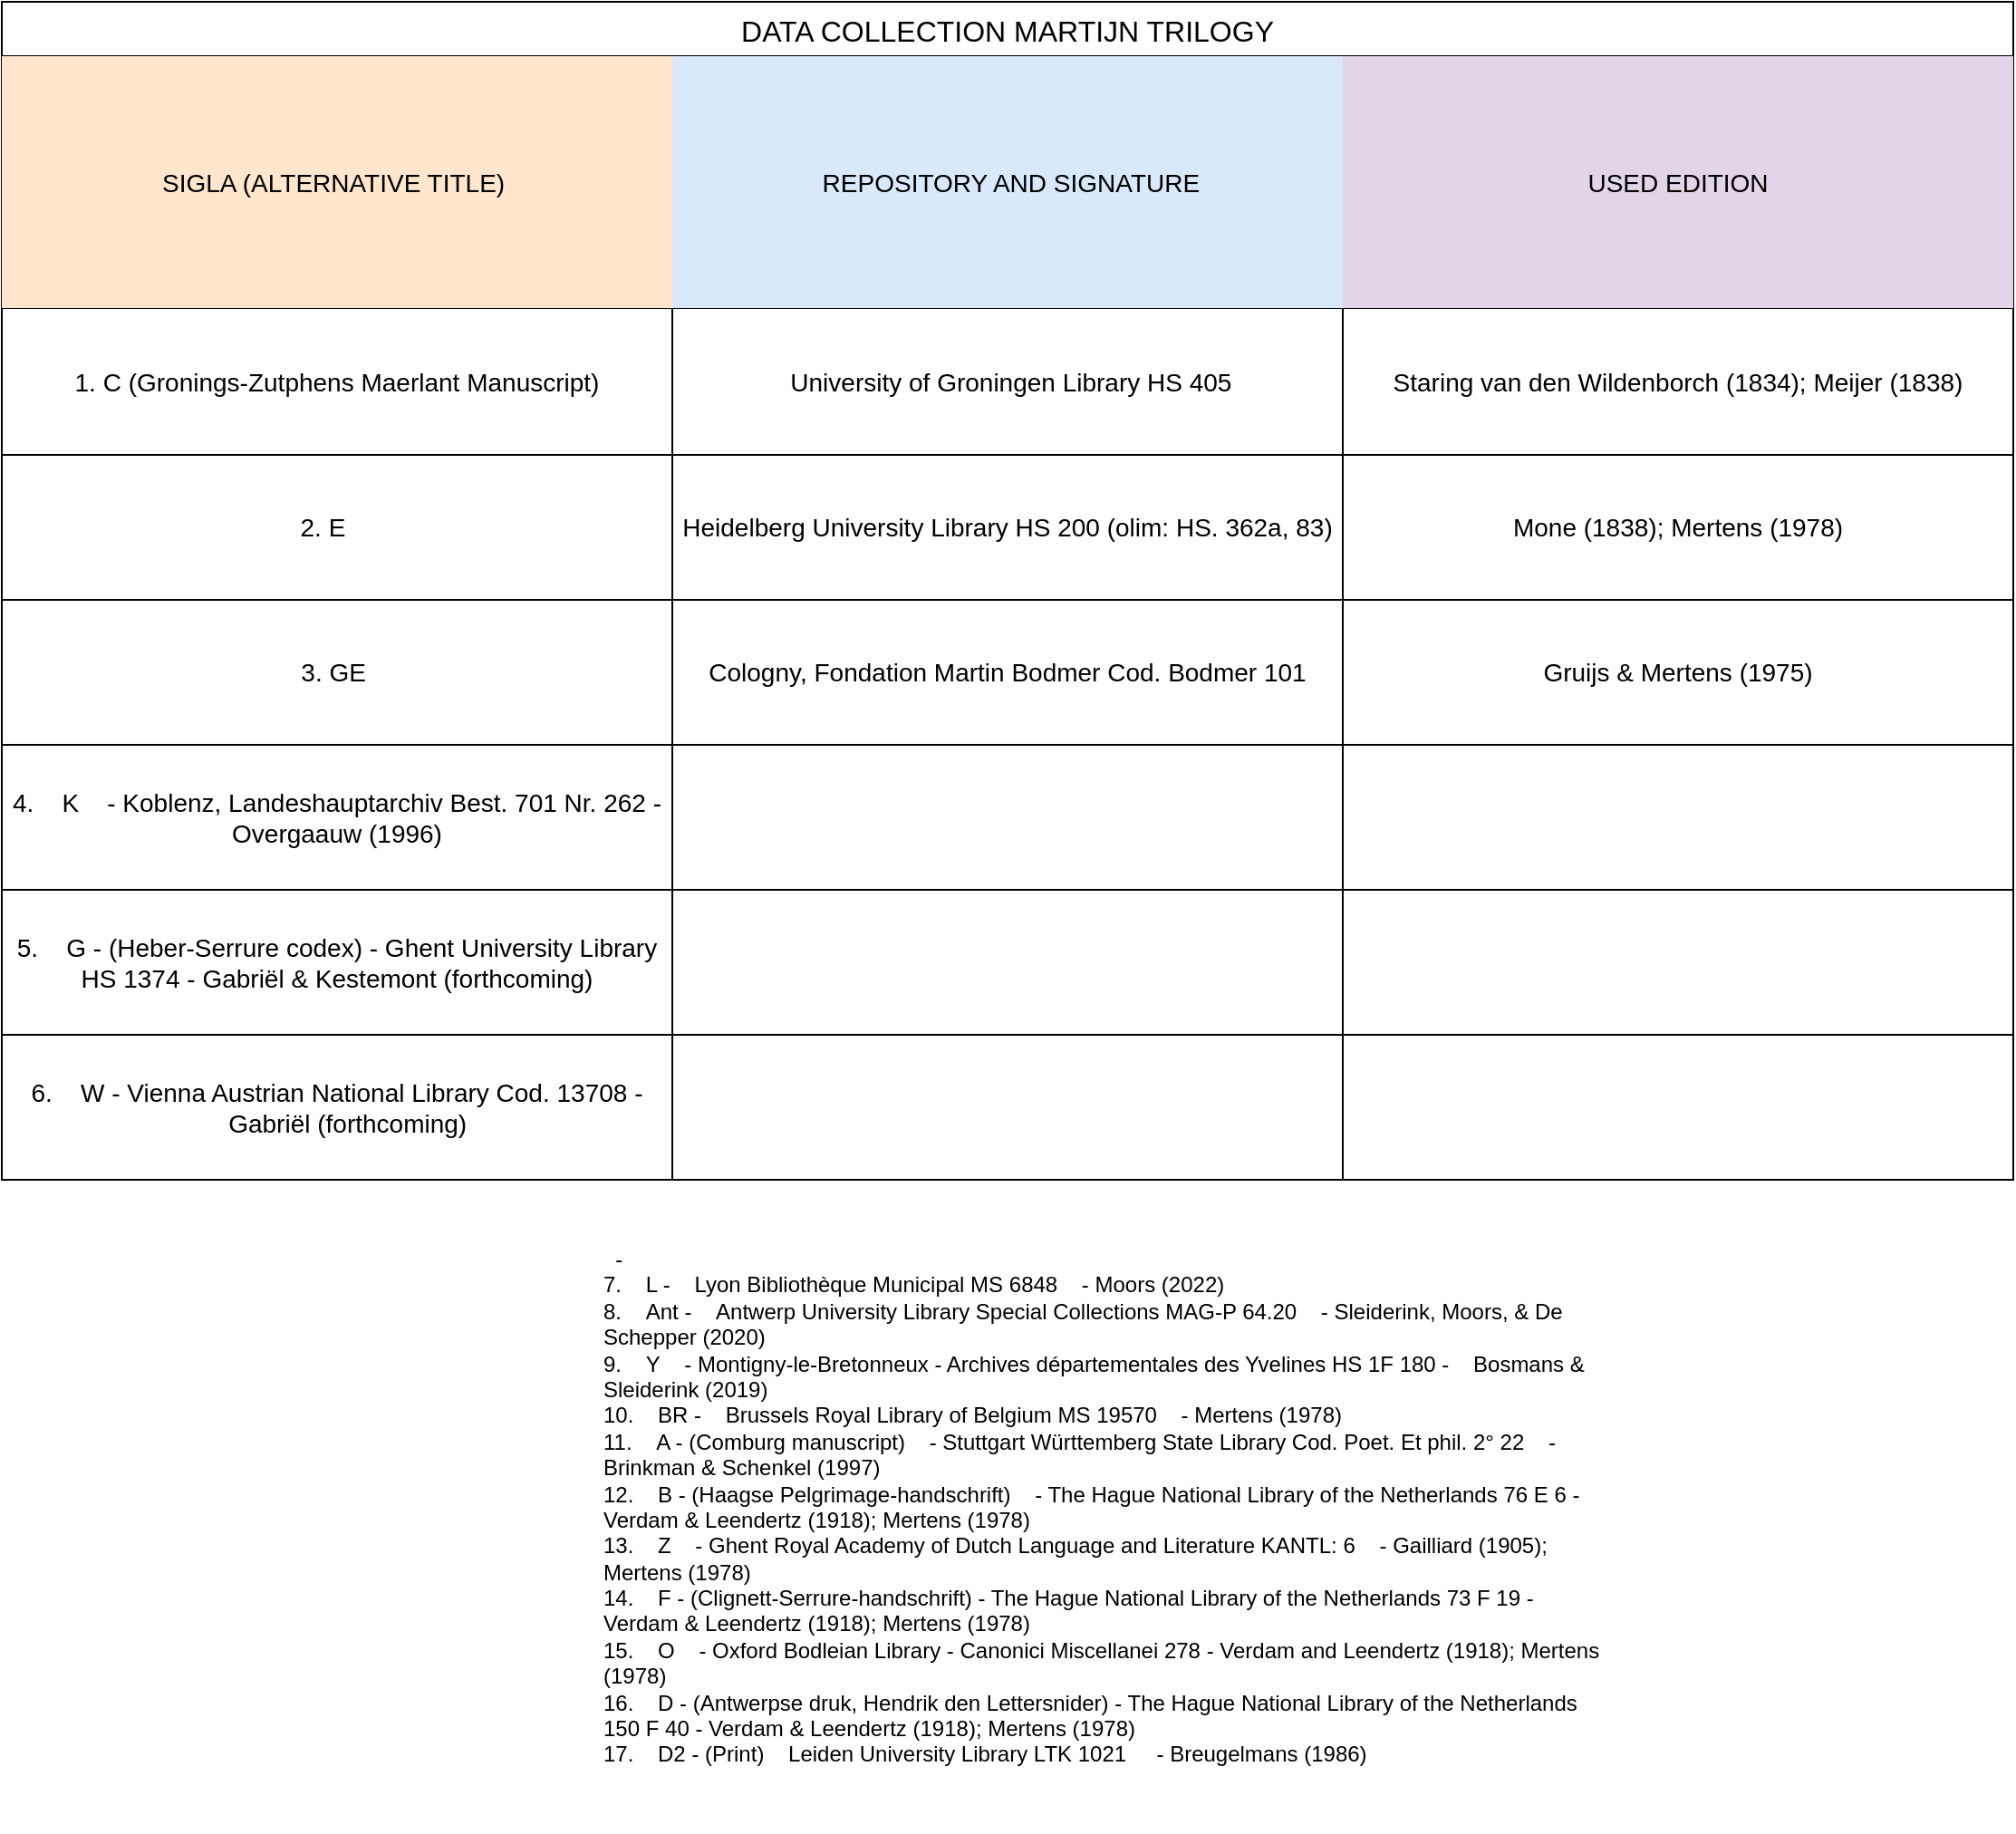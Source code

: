<mxfile version="21.3.7" type="github">
  <diagram name="Pagina-1" id="a6fILNypSKHGjRCzUjTZ">
    <mxGraphModel dx="1363" dy="880" grid="1" gridSize="10" guides="1" tooltips="1" connect="1" arrows="1" fold="1" page="1" pageScale="1" pageWidth="1169" pageHeight="827" math="0" shadow="0">
      <root>
        <mxCell id="0" />
        <mxCell id="1" parent="0" />
        <mxCell id="C_K-O1zQhy5By7McTLfG-1" value="DATA COLLECTION MARTIJN TRILOGY" style="shape=table;startSize=30;container=1;collapsible=0;childLayout=tableLayout;strokeColor=default;fontSize=16;align=center;" vertex="1" parent="1">
          <mxGeometry x="30" y="100" width="1110" height="650" as="geometry" />
        </mxCell>
        <mxCell id="C_K-O1zQhy5By7McTLfG-2" value="" style="shape=tableRow;horizontal=0;startSize=0;swimlaneHead=0;swimlaneBody=0;strokeColor=inherit;top=0;left=0;bottom=0;right=0;collapsible=0;dropTarget=0;fillColor=none;points=[[0,0.5],[1,0.5]];portConstraint=eastwest;fontSize=14;align=center;labelBorderColor=none;whiteSpace=wrap;" vertex="1" parent="C_K-O1zQhy5By7McTLfG-1">
          <mxGeometry y="30" width="1110" height="139" as="geometry" />
        </mxCell>
        <mxCell id="C_K-O1zQhy5By7McTLfG-17" value="SIGLA (ALTERNATIVE TITLE) " style="shape=partialRectangle;connectable=0;strokeColor=#d79b00;overflow=hidden;fillColor=#ffe6cc;top=0;left=0;bottom=0;right=0;pointerEvents=1;fontSize=14;align=center;labelBorderColor=none;whiteSpace=wrap;" vertex="1" parent="C_K-O1zQhy5By7McTLfG-2">
          <mxGeometry width="370" height="139" as="geometry">
            <mxRectangle width="370" height="139" as="alternateBounds" />
          </mxGeometry>
        </mxCell>
        <mxCell id="C_K-O1zQhy5By7McTLfG-14" value=" REPOSITORY AND SIGNATURE" style="shape=partialRectangle;connectable=0;strokeColor=#6c8ebf;overflow=hidden;fillColor=#dae8fc;top=0;left=0;bottom=0;right=0;pointerEvents=1;fontSize=14;align=center;labelBorderColor=none;whiteSpace=wrap;" vertex="1" parent="C_K-O1zQhy5By7McTLfG-2">
          <mxGeometry x="370" width="370" height="139" as="geometry">
            <mxRectangle width="370" height="139" as="alternateBounds" />
          </mxGeometry>
        </mxCell>
        <mxCell id="C_K-O1zQhy5By7McTLfG-3" value="USED EDITION" style="shape=partialRectangle;connectable=0;strokeColor=#9673a6;overflow=hidden;fillColor=#e1d5e7;top=0;left=0;bottom=0;right=0;pointerEvents=1;fontSize=14;align=center;labelBorderColor=none;whiteSpace=wrap;" vertex="1" parent="C_K-O1zQhy5By7McTLfG-2">
          <mxGeometry x="740" width="370" height="139" as="geometry">
            <mxRectangle width="370" height="139" as="alternateBounds" />
          </mxGeometry>
        </mxCell>
        <mxCell id="C_K-O1zQhy5By7McTLfG-6" value="" style="shape=tableRow;horizontal=0;startSize=0;swimlaneHead=0;swimlaneBody=0;strokeColor=inherit;top=0;left=0;bottom=0;right=0;collapsible=0;dropTarget=0;fillColor=none;points=[[0,0.5],[1,0.5]];portConstraint=eastwest;fontSize=14;align=center;labelBorderColor=none;whiteSpace=wrap;" vertex="1" parent="C_K-O1zQhy5By7McTLfG-1">
          <mxGeometry y="169" width="1110" height="81" as="geometry" />
        </mxCell>
        <mxCell id="C_K-O1zQhy5By7McTLfG-18" value="1. C (Gronings-Zutphens Maerlant Manuscript)" style="shape=partialRectangle;connectable=0;strokeColor=inherit;overflow=hidden;fillColor=none;top=0;left=0;bottom=0;right=0;pointerEvents=1;fontSize=14;align=center;labelBorderColor=none;whiteSpace=wrap;" vertex="1" parent="C_K-O1zQhy5By7McTLfG-6">
          <mxGeometry width="370" height="81" as="geometry">
            <mxRectangle width="370" height="81" as="alternateBounds" />
          </mxGeometry>
        </mxCell>
        <mxCell id="C_K-O1zQhy5By7McTLfG-15" value=" University of Groningen Library HS 405" style="shape=partialRectangle;connectable=0;strokeColor=inherit;overflow=hidden;fillColor=none;top=0;left=0;bottom=0;right=0;pointerEvents=1;fontSize=14;align=center;labelBorderColor=none;whiteSpace=wrap;" vertex="1" parent="C_K-O1zQhy5By7McTLfG-6">
          <mxGeometry x="370" width="370" height="81" as="geometry">
            <mxRectangle width="370" height="81" as="alternateBounds" />
          </mxGeometry>
        </mxCell>
        <mxCell id="C_K-O1zQhy5By7McTLfG-7" value="Staring van den Wildenborch (1834); Meijer (1838)" style="shape=partialRectangle;connectable=0;strokeColor=inherit;overflow=hidden;fillColor=none;top=0;left=0;bottom=0;right=0;pointerEvents=1;fontSize=14;align=center;labelBorderColor=none;whiteSpace=wrap;" vertex="1" parent="C_K-O1zQhy5By7McTLfG-6">
          <mxGeometry x="740" width="370" height="81" as="geometry">
            <mxRectangle width="370" height="81" as="alternateBounds" />
          </mxGeometry>
        </mxCell>
        <mxCell id="C_K-O1zQhy5By7McTLfG-10" value="" style="shape=tableRow;horizontal=0;startSize=0;swimlaneHead=0;swimlaneBody=0;strokeColor=inherit;top=0;left=0;bottom=0;right=0;collapsible=0;dropTarget=0;fillColor=none;points=[[0,0.5],[1,0.5]];portConstraint=eastwest;fontSize=14;align=center;labelBorderColor=none;whiteSpace=wrap;" vertex="1" parent="C_K-O1zQhy5By7McTLfG-1">
          <mxGeometry y="250" width="1110" height="80" as="geometry" />
        </mxCell>
        <mxCell id="C_K-O1zQhy5By7McTLfG-19" value="2. E    " style="shape=partialRectangle;connectable=0;strokeColor=inherit;overflow=hidden;fillColor=none;top=0;left=0;bottom=0;right=0;pointerEvents=1;fontSize=14;align=center;labelBorderColor=none;whiteSpace=wrap;" vertex="1" parent="C_K-O1zQhy5By7McTLfG-10">
          <mxGeometry width="370" height="80" as="geometry">
            <mxRectangle width="370" height="80" as="alternateBounds" />
          </mxGeometry>
        </mxCell>
        <mxCell id="C_K-O1zQhy5By7McTLfG-16" value="Heidelberg University Library HS 200 (olim: HS. 362a, 83)" style="shape=partialRectangle;connectable=0;strokeColor=inherit;overflow=hidden;fillColor=none;top=0;left=0;bottom=0;right=0;pointerEvents=1;fontSize=14;align=center;labelBorderColor=none;whiteSpace=wrap;" vertex="1" parent="C_K-O1zQhy5By7McTLfG-10">
          <mxGeometry x="370" width="370" height="80" as="geometry">
            <mxRectangle width="370" height="80" as="alternateBounds" />
          </mxGeometry>
        </mxCell>
        <mxCell id="C_K-O1zQhy5By7McTLfG-11" value="Mone (1838); Mertens (1978)" style="shape=partialRectangle;connectable=0;strokeColor=inherit;overflow=hidden;fillColor=none;top=0;left=0;bottom=0;right=0;pointerEvents=1;fontSize=14;align=center;labelBorderColor=none;whiteSpace=wrap;" vertex="1" parent="C_K-O1zQhy5By7McTLfG-10">
          <mxGeometry x="740" width="370" height="80" as="geometry">
            <mxRectangle width="370" height="80" as="alternateBounds" />
          </mxGeometry>
        </mxCell>
        <mxCell id="C_K-O1zQhy5By7McTLfG-41" value="" style="shape=tableRow;horizontal=0;startSize=0;swimlaneHead=0;swimlaneBody=0;strokeColor=inherit;top=0;left=0;bottom=0;right=0;collapsible=0;dropTarget=0;fillColor=none;points=[[0,0.5],[1,0.5]];portConstraint=eastwest;fontSize=14;align=center;labelBorderColor=none;whiteSpace=wrap;" vertex="1" parent="C_K-O1zQhy5By7McTLfG-1">
          <mxGeometry y="330" width="1110" height="80" as="geometry" />
        </mxCell>
        <mxCell id="C_K-O1zQhy5By7McTLfG-42" value="3. GE " style="shape=partialRectangle;connectable=0;strokeColor=inherit;overflow=hidden;fillColor=none;top=0;left=0;bottom=0;right=0;pointerEvents=1;fontSize=14;align=center;labelBorderColor=none;whiteSpace=wrap;" vertex="1" parent="C_K-O1zQhy5By7McTLfG-41">
          <mxGeometry width="370" height="80" as="geometry">
            <mxRectangle width="370" height="80" as="alternateBounds" />
          </mxGeometry>
        </mxCell>
        <mxCell id="C_K-O1zQhy5By7McTLfG-43" value="Cologny, Fondation Martin Bodmer Cod. Bodmer 101" style="shape=partialRectangle;connectable=0;strokeColor=inherit;overflow=hidden;fillColor=none;top=0;left=0;bottom=0;right=0;pointerEvents=1;fontSize=14;align=center;labelBorderColor=none;whiteSpace=wrap;" vertex="1" parent="C_K-O1zQhy5By7McTLfG-41">
          <mxGeometry x="370" width="370" height="80" as="geometry">
            <mxRectangle width="370" height="80" as="alternateBounds" />
          </mxGeometry>
        </mxCell>
        <mxCell id="C_K-O1zQhy5By7McTLfG-44" value="Gruijs &amp; Mertens (1975)" style="shape=partialRectangle;connectable=0;strokeColor=inherit;overflow=hidden;fillColor=none;top=0;left=0;bottom=0;right=0;pointerEvents=1;fontSize=14;align=center;labelBorderColor=none;whiteSpace=wrap;" vertex="1" parent="C_K-O1zQhy5By7McTLfG-41">
          <mxGeometry x="740" width="370" height="80" as="geometry">
            <mxRectangle width="370" height="80" as="alternateBounds" />
          </mxGeometry>
        </mxCell>
        <mxCell id="C_K-O1zQhy5By7McTLfG-45" value="" style="shape=tableRow;horizontal=0;startSize=0;swimlaneHead=0;swimlaneBody=0;strokeColor=inherit;top=0;left=0;bottom=0;right=0;collapsible=0;dropTarget=0;fillColor=none;points=[[0,0.5],[1,0.5]];portConstraint=eastwest;fontSize=14;align=center;labelBorderColor=none;whiteSpace=wrap;" vertex="1" parent="C_K-O1zQhy5By7McTLfG-1">
          <mxGeometry y="410" width="1110" height="80" as="geometry" />
        </mxCell>
        <mxCell id="C_K-O1zQhy5By7McTLfG-46" value="4.    K    - Koblenz, Landeshauptarchiv Best. 701 Nr. 262 - Overgaauw (1996)" style="shape=partialRectangle;connectable=0;strokeColor=inherit;overflow=hidden;fillColor=none;top=0;left=0;bottom=0;right=0;pointerEvents=1;fontSize=14;align=center;labelBorderColor=none;whiteSpace=wrap;" vertex="1" parent="C_K-O1zQhy5By7McTLfG-45">
          <mxGeometry width="370" height="80" as="geometry">
            <mxRectangle width="370" height="80" as="alternateBounds" />
          </mxGeometry>
        </mxCell>
        <mxCell id="C_K-O1zQhy5By7McTLfG-47" value="" style="shape=partialRectangle;connectable=0;strokeColor=inherit;overflow=hidden;fillColor=none;top=0;left=0;bottom=0;right=0;pointerEvents=1;fontSize=14;align=center;labelBorderColor=none;whiteSpace=wrap;" vertex="1" parent="C_K-O1zQhy5By7McTLfG-45">
          <mxGeometry x="370" width="370" height="80" as="geometry">
            <mxRectangle width="370" height="80" as="alternateBounds" />
          </mxGeometry>
        </mxCell>
        <mxCell id="C_K-O1zQhy5By7McTLfG-48" value="" style="shape=partialRectangle;connectable=0;strokeColor=inherit;overflow=hidden;fillColor=none;top=0;left=0;bottom=0;right=0;pointerEvents=1;fontSize=14;align=center;labelBorderColor=none;whiteSpace=wrap;" vertex="1" parent="C_K-O1zQhy5By7McTLfG-45">
          <mxGeometry x="740" width="370" height="80" as="geometry">
            <mxRectangle width="370" height="80" as="alternateBounds" />
          </mxGeometry>
        </mxCell>
        <mxCell id="C_K-O1zQhy5By7McTLfG-49" value="" style="shape=tableRow;horizontal=0;startSize=0;swimlaneHead=0;swimlaneBody=0;strokeColor=inherit;top=0;left=0;bottom=0;right=0;collapsible=0;dropTarget=0;fillColor=none;points=[[0,0.5],[1,0.5]];portConstraint=eastwest;fontSize=14;align=center;labelBorderColor=none;whiteSpace=wrap;" vertex="1" parent="C_K-O1zQhy5By7McTLfG-1">
          <mxGeometry y="490" width="1110" height="80" as="geometry" />
        </mxCell>
        <mxCell id="C_K-O1zQhy5By7McTLfG-50" value="5.    G - (Heber-Serrure codex) - Ghent University Library HS 1374 - Gabriël &amp; Kestemont (forthcoming)" style="shape=partialRectangle;connectable=0;strokeColor=inherit;overflow=hidden;fillColor=none;top=0;left=0;bottom=0;right=0;pointerEvents=1;fontSize=14;align=center;labelBorderColor=none;whiteSpace=wrap;" vertex="1" parent="C_K-O1zQhy5By7McTLfG-49">
          <mxGeometry width="370" height="80" as="geometry">
            <mxRectangle width="370" height="80" as="alternateBounds" />
          </mxGeometry>
        </mxCell>
        <mxCell id="C_K-O1zQhy5By7McTLfG-51" value="" style="shape=partialRectangle;connectable=0;strokeColor=inherit;overflow=hidden;fillColor=none;top=0;left=0;bottom=0;right=0;pointerEvents=1;fontSize=14;align=center;labelBorderColor=none;whiteSpace=wrap;" vertex="1" parent="C_K-O1zQhy5By7McTLfG-49">
          <mxGeometry x="370" width="370" height="80" as="geometry">
            <mxRectangle width="370" height="80" as="alternateBounds" />
          </mxGeometry>
        </mxCell>
        <mxCell id="C_K-O1zQhy5By7McTLfG-52" value="" style="shape=partialRectangle;connectable=0;strokeColor=inherit;overflow=hidden;fillColor=none;top=0;left=0;bottom=0;right=0;pointerEvents=1;fontSize=14;align=center;labelBorderColor=none;whiteSpace=wrap;" vertex="1" parent="C_K-O1zQhy5By7McTLfG-49">
          <mxGeometry x="740" width="370" height="80" as="geometry">
            <mxRectangle width="370" height="80" as="alternateBounds" />
          </mxGeometry>
        </mxCell>
        <mxCell id="C_K-O1zQhy5By7McTLfG-53" value="" style="shape=tableRow;horizontal=0;startSize=0;swimlaneHead=0;swimlaneBody=0;strokeColor=inherit;top=0;left=0;bottom=0;right=0;collapsible=0;dropTarget=0;fillColor=none;points=[[0,0.5],[1,0.5]];portConstraint=eastwest;fontSize=14;align=center;labelBorderColor=none;whiteSpace=wrap;" vertex="1" parent="C_K-O1zQhy5By7McTLfG-1">
          <mxGeometry y="570" width="1110" height="80" as="geometry" />
        </mxCell>
        <mxCell id="C_K-O1zQhy5By7McTLfG-54" value="6.    W - Vienna Austrian National Library Cod. 13708 -    Gabriël (forthcoming) " style="shape=partialRectangle;connectable=0;strokeColor=inherit;overflow=hidden;fillColor=none;top=0;left=0;bottom=0;right=0;pointerEvents=1;fontSize=14;align=center;labelBorderColor=none;whiteSpace=wrap;" vertex="1" parent="C_K-O1zQhy5By7McTLfG-53">
          <mxGeometry width="370" height="80" as="geometry">
            <mxRectangle width="370" height="80" as="alternateBounds" />
          </mxGeometry>
        </mxCell>
        <mxCell id="C_K-O1zQhy5By7McTLfG-55" value="" style="shape=partialRectangle;connectable=0;strokeColor=inherit;overflow=hidden;fillColor=none;top=0;left=0;bottom=0;right=0;pointerEvents=1;fontSize=14;align=center;labelBorderColor=none;whiteSpace=wrap;" vertex="1" parent="C_K-O1zQhy5By7McTLfG-53">
          <mxGeometry x="370" width="370" height="80" as="geometry">
            <mxRectangle width="370" height="80" as="alternateBounds" />
          </mxGeometry>
        </mxCell>
        <mxCell id="C_K-O1zQhy5By7McTLfG-56" value="" style="shape=partialRectangle;connectable=0;strokeColor=inherit;overflow=hidden;fillColor=none;top=0;left=0;bottom=0;right=0;pointerEvents=1;fontSize=14;align=center;labelBorderColor=none;whiteSpace=wrap;" vertex="1" parent="C_K-O1zQhy5By7McTLfG-53">
          <mxGeometry x="740" width="370" height="80" as="geometry">
            <mxRectangle width="370" height="80" as="alternateBounds" />
          </mxGeometry>
        </mxCell>
        <mxCell id="C_K-O1zQhy5By7McTLfG-21" value="&amp;nbsp; -&amp;nbsp;&lt;br&gt;7.&amp;nbsp;&amp;nbsp;&amp;nbsp;&amp;nbsp;L -&amp;nbsp;&amp;nbsp;&amp;nbsp;&amp;nbsp;Lyon Bibliothèque Municipal MS 6848&amp;nbsp;&amp;nbsp;&amp;nbsp;&amp;nbsp;- Moors (2022)&lt;br&gt;8.&amp;nbsp;&amp;nbsp;&amp;nbsp;&amp;nbsp;Ant -&amp;nbsp;&amp;nbsp;&amp;nbsp;&amp;nbsp;Antwerp University Library Special Collections MAG-P 64.20&amp;nbsp;&amp;nbsp;&amp;nbsp;&amp;nbsp;- Sleiderink, Moors, &amp;amp; De Schepper (2020)&lt;br&gt;9.&amp;nbsp;&amp;nbsp;&amp;nbsp;&amp;nbsp;Y&amp;nbsp;&amp;nbsp;&amp;nbsp;&amp;nbsp;- Montigny-le-Bretonneux - Archives départementales des Yvelines HS 1F 180 -&amp;nbsp;&amp;nbsp;&amp;nbsp;&amp;nbsp;Bosmans &amp;amp; Sleiderink (2019)&amp;nbsp;&lt;br&gt;10.&amp;nbsp;&amp;nbsp;&amp;nbsp;&amp;nbsp;BR -&amp;nbsp;&amp;nbsp;&amp;nbsp;&amp;nbsp;Brussels Royal Library of Belgium MS 19570&amp;nbsp;&amp;nbsp;&amp;nbsp;&amp;nbsp;- Mertens (1978)&lt;br&gt;11.&amp;nbsp;&amp;nbsp;&amp;nbsp;&amp;nbsp;A - (Comburg manuscript)&amp;nbsp;&amp;nbsp;&amp;nbsp;&amp;nbsp;- Stuttgart Württemberg State Library Cod. Poet. Et phil. 2° 22&amp;nbsp;&amp;nbsp;&amp;nbsp;&amp;nbsp;- Brinkman &amp;amp; Schenkel (1997)&lt;br&gt;12.&amp;nbsp;&amp;nbsp;&amp;nbsp;&amp;nbsp;B - (Haagse Pelgrimage-handschrift)&amp;nbsp;&amp;nbsp;&amp;nbsp;&amp;nbsp;- The Hague National Library of the Netherlands 76 E 6 - Verdam &amp;amp; Leendertz (1918); Mertens (1978)&lt;br&gt;13.&amp;nbsp;&amp;nbsp;&amp;nbsp;&amp;nbsp;Z&amp;nbsp;&amp;nbsp;&amp;nbsp;&amp;nbsp;- Ghent Royal Academy of Dutch Language and Literature KANTL: 6&amp;nbsp;&amp;nbsp;&amp;nbsp;&amp;nbsp;- Gailliard (1905); Mertens (1978)&amp;nbsp;&lt;br&gt;14.&amp;nbsp;&amp;nbsp;&amp;nbsp;&amp;nbsp;F - (Clignett-Serrure-handschrift) - The Hague National Library of the Netherlands 73 F 19 - Verdam &amp;amp; Leendertz (1918); Mertens (1978)&lt;br&gt;15.&amp;nbsp;&amp;nbsp;&amp;nbsp;&amp;nbsp;O&amp;nbsp;&amp;nbsp;&amp;nbsp;&amp;nbsp;- Oxford Bodleian Library - Canonici Miscellanei 278 - Verdam and Leendertz (1918); Mertens (1978)&lt;br&gt;16.&amp;nbsp;&amp;nbsp;&amp;nbsp;&amp;nbsp;D - (Antwerpse druk, Hendrik den Lettersnider) - The Hague National Library of the Netherlands 150 F 40 - Verdam &amp;amp; Leendertz (1918); Mertens (1978)&lt;br&gt;17.&amp;nbsp;&amp;nbsp;&amp;nbsp;&amp;nbsp;D2 - (Print)&amp;nbsp;&amp;nbsp;&amp;nbsp;&amp;nbsp;Leiden University Library LTK 1021 &amp;nbsp;&amp;nbsp;&amp;nbsp;&amp;nbsp;- Breugelmans (1986)" style="text;whiteSpace=wrap;html=1;" vertex="1" parent="1">
          <mxGeometry x="360" y="780" width="560" height="330" as="geometry" />
        </mxCell>
      </root>
    </mxGraphModel>
  </diagram>
</mxfile>
